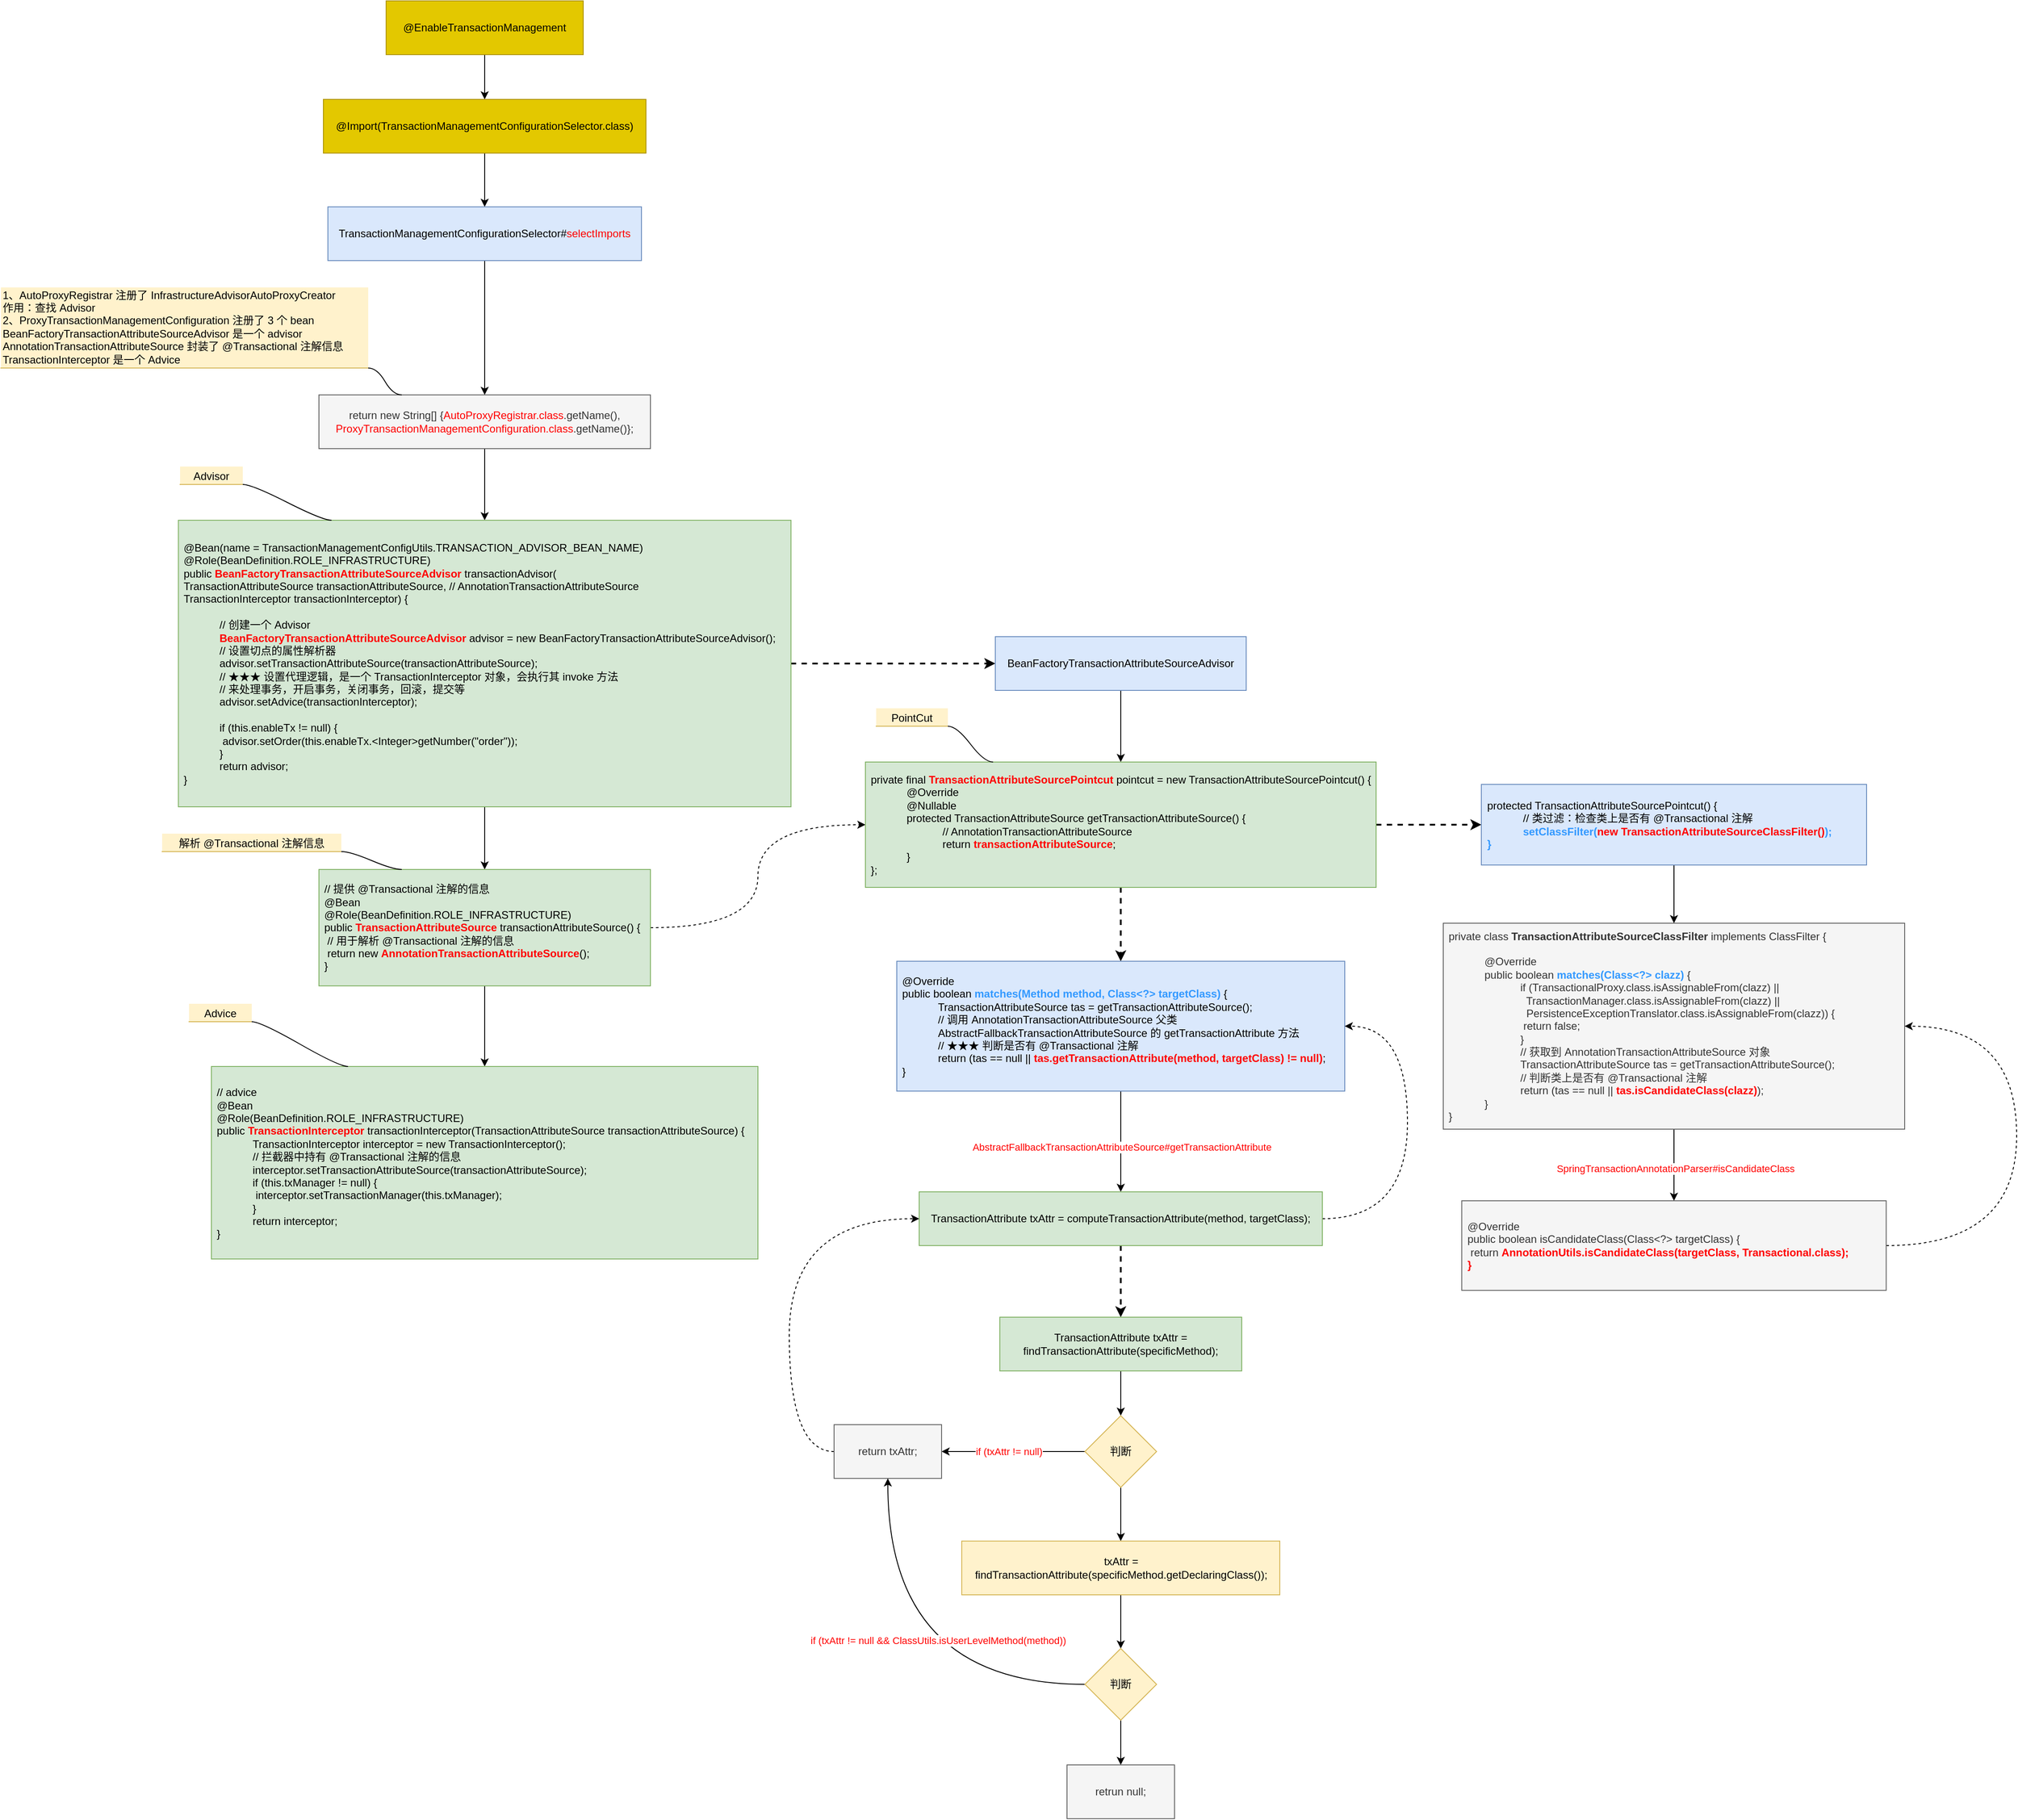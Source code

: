 <mxfile version="17.2.4" type="github">
  <diagram id="kz3dH1U2wMBaOtRKHvNg" name="Page-1">
    <mxGraphModel dx="2408" dy="987" grid="1" gridSize="10" guides="1" tooltips="1" connect="1" arrows="1" fold="1" page="1" pageScale="1" pageWidth="827" pageHeight="1169" math="0" shadow="0">
      <root>
        <mxCell id="0" />
        <mxCell id="1" parent="0" />
        <mxCell id="h3sMWkzl3CLincA4zuW1-3" value="" style="edgeStyle=orthogonalEdgeStyle;rounded=0;orthogonalLoop=1;jettySize=auto;html=1;curved=1;" parent="1" source="h3sMWkzl3CLincA4zuW1-1" target="h3sMWkzl3CLincA4zuW1-2" edge="1">
          <mxGeometry relative="1" as="geometry" />
        </mxCell>
        <mxCell id="h3sMWkzl3CLincA4zuW1-1" value="@EnableTransactionManagement" style="rounded=0;whiteSpace=wrap;html=1;fillColor=#e3c800;fontColor=#000000;strokeColor=#B09500;" parent="1" vertex="1">
          <mxGeometry x="280" y="40" width="220" height="60" as="geometry" />
        </mxCell>
        <mxCell id="h3sMWkzl3CLincA4zuW1-5" value="" style="edgeStyle=orthogonalEdgeStyle;curved=1;rounded=0;orthogonalLoop=1;jettySize=auto;html=1;" parent="1" source="h3sMWkzl3CLincA4zuW1-2" target="h3sMWkzl3CLincA4zuW1-4" edge="1">
          <mxGeometry relative="1" as="geometry" />
        </mxCell>
        <mxCell id="h3sMWkzl3CLincA4zuW1-2" value="@Import(TransactionManagementConfigurationSelector.class)" style="whiteSpace=wrap;html=1;fillColor=#e3c800;strokeColor=#B09500;fontColor=#000000;rounded=0;" parent="1" vertex="1">
          <mxGeometry x="210" y="150" width="360" height="60" as="geometry" />
        </mxCell>
        <mxCell id="h3sMWkzl3CLincA4zuW1-7" value="" style="edgeStyle=orthogonalEdgeStyle;curved=1;rounded=0;orthogonalLoop=1;jettySize=auto;html=1;fontColor=#FF0000;" parent="1" source="h3sMWkzl3CLincA4zuW1-4" target="h3sMWkzl3CLincA4zuW1-6" edge="1">
          <mxGeometry relative="1" as="geometry" />
        </mxCell>
        <mxCell id="h3sMWkzl3CLincA4zuW1-4" value="TransactionManagementConfigurationSelector#&lt;font color=&quot;#ff0000&quot;&gt;selectImports&lt;/font&gt;" style="whiteSpace=wrap;html=1;rounded=0;fillColor=#dae8fc;strokeColor=#6c8ebf;" parent="1" vertex="1">
          <mxGeometry x="215" y="270" width="350" height="60" as="geometry" />
        </mxCell>
        <mxCell id="h3sMWkzl3CLincA4zuW1-13" value="" style="edgeStyle=orthogonalEdgeStyle;curved=1;rounded=0;orthogonalLoop=1;jettySize=auto;html=1;fontColor=#FF0000;" parent="1" source="h3sMWkzl3CLincA4zuW1-6" target="h3sMWkzl3CLincA4zuW1-12" edge="1">
          <mxGeometry relative="1" as="geometry" />
        </mxCell>
        <mxCell id="h3sMWkzl3CLincA4zuW1-6" value="&lt;div&gt;return new String[] {&lt;font color=&quot;#ff0000&quot;&gt;AutoProxyRegistrar.class&lt;/font&gt;.getName(),&lt;/div&gt;&lt;div&gt;&lt;span&gt;      &lt;/span&gt;&lt;font color=&quot;#ff0000&quot;&gt;ProxyTransactionManagementConfiguration.class&lt;/font&gt;.getName()};&lt;/div&gt;" style="whiteSpace=wrap;html=1;fillColor=#f5f5f5;strokeColor=#666666;rounded=0;fontColor=#333333;" parent="1" vertex="1">
          <mxGeometry x="205" y="480" width="370" height="60" as="geometry" />
        </mxCell>
        <mxCell id="h3sMWkzl3CLincA4zuW1-8" value="1、AutoProxyRegistrar 注册了&amp;nbsp;InfrastructureAdvisorAutoProxyCreator&lt;br&gt;作用：查找 Advisor&lt;br&gt;2、ProxyTransactionManagementConfiguration 注册了 3 个 bean&lt;br&gt;BeanFactoryTransactionAttributeSourceAdvisor 是一个 advisor&lt;br&gt;AnnotationTransactionAttributeSource 封装了 @Transactional 注解信息&lt;br&gt;TransactionInterceptor 是一个 Advice" style="whiteSpace=wrap;html=1;shape=partialRectangle;top=0;left=0;bottom=1;right=0;points=[[0,1],[1,1]];fillColor=#fff2cc;align=left;verticalAlign=bottom;routingCenterY=0.5;snapToPoint=1;recursiveResize=0;autosize=1;treeFolding=1;treeMoving=1;newEdgeStyle={&quot;edgeStyle&quot;:&quot;entityRelationEdgeStyle&quot;,&quot;startArrow&quot;:&quot;none&quot;,&quot;endArrow&quot;:&quot;none&quot;,&quot;segment&quot;:10,&quot;curved&quot;:1};strokeColor=#d6b656;" parent="1" vertex="1">
          <mxGeometry x="-150" y="360" width="410" height="90" as="geometry" />
        </mxCell>
        <mxCell id="h3sMWkzl3CLincA4zuW1-9" value="" style="edgeStyle=entityRelationEdgeStyle;startArrow=none;endArrow=none;segment=10;curved=1;rounded=0;fontColor=#000000;exitX=0.25;exitY=0;exitDx=0;exitDy=0;" parent="1" source="h3sMWkzl3CLincA4zuW1-6" target="h3sMWkzl3CLincA4zuW1-8" edge="1">
          <mxGeometry relative="1" as="geometry">
            <mxPoint x="60" y="400" as="sourcePoint" />
          </mxGeometry>
        </mxCell>
        <mxCell id="h3sMWkzl3CLincA4zuW1-15" value="" style="edgeStyle=orthogonalEdgeStyle;curved=1;rounded=0;orthogonalLoop=1;jettySize=auto;html=1;fontColor=#FF0000;" parent="1" source="h3sMWkzl3CLincA4zuW1-12" target="h3sMWkzl3CLincA4zuW1-14" edge="1">
          <mxGeometry relative="1" as="geometry" />
        </mxCell>
        <mxCell id="h3sMWkzl3CLincA4zuW1-25" value="" style="edgeStyle=orthogonalEdgeStyle;curved=1;rounded=0;orthogonalLoop=1;jettySize=auto;html=1;fontColor=#FF0000;dashed=1;strokeWidth=2;" parent="1" source="h3sMWkzl3CLincA4zuW1-12" target="h3sMWkzl3CLincA4zuW1-24" edge="1">
          <mxGeometry relative="1" as="geometry" />
        </mxCell>
        <mxCell id="h3sMWkzl3CLincA4zuW1-12" value="&lt;div&gt;@Bean(name = TransactionManagementConfigUtils.TRANSACTION_ADVISOR_BEAN_NAME)&lt;/div&gt;&lt;div&gt;&lt;span&gt; &lt;/span&gt;@Role(BeanDefinition.ROLE_INFRASTRUCTURE)&lt;/div&gt;&lt;div&gt;&lt;span&gt; &lt;/span&gt;public &lt;b&gt;&lt;font color=&quot;#ff0000&quot;&gt;BeanFactoryTransactionAttributeSourceAdvisor&lt;/font&gt;&lt;/b&gt; transactionAdvisor(&lt;/div&gt;&lt;div&gt;&lt;span&gt;   &lt;/span&gt;TransactionAttributeSource transactionAttributeSource, // AnnotationTransactionAttributeSource&lt;/div&gt;&lt;div&gt;&lt;span&gt;   &lt;/span&gt;TransactionInterceptor transactionInterceptor) {&lt;/div&gt;&lt;div&gt;&lt;br&gt;&lt;/div&gt;&lt;blockquote style=&quot;margin: 0 0 0 40px ; border: none ; padding: 0px&quot;&gt;&lt;div&gt;// 创建一个 Advisor&lt;/div&gt;&lt;div&gt;&lt;b&gt;&lt;font color=&quot;#ff0000&quot;&gt;BeanFactoryTransactionAttributeSourceAdvisor&lt;/font&gt;&lt;/b&gt; advisor = new BeanFactoryTransactionAttributeSourceAdvisor();&lt;/div&gt;&lt;div&gt;// 设置切点的属性解析器&lt;/div&gt;&lt;div&gt;advisor.setTransactionAttributeSource(transactionAttributeSource);&lt;/div&gt;&lt;div&gt;// ★★★ 设置代理逻辑，是一个 TransactionInterceptor 对象，会执行其 invoke 方法&lt;/div&gt;&lt;div&gt;// 来处理事务，开启事务，关闭事务，回滚，提交等&lt;/div&gt;&lt;div&gt;advisor.setAdvice(transactionInterceptor);&lt;/div&gt;&lt;div&gt;&lt;br&gt;&lt;/div&gt;&lt;div&gt;if (this.enableTx != null) {&lt;/div&gt;&lt;div&gt;&lt;span style=&quot;white-space: pre&quot;&gt; &lt;/span&gt;advisor.setOrder(this.enableTx.&amp;lt;Integer&amp;gt;getNumber(&quot;order&quot;));&lt;/div&gt;&lt;div&gt;}&lt;/div&gt;&lt;div&gt;return advisor;&lt;/div&gt;&lt;/blockquote&gt;&lt;div&gt;&lt;span&gt; &lt;/span&gt;}&lt;/div&gt;" style="whiteSpace=wrap;html=1;fillColor=#d5e8d4;strokeColor=#82b366;rounded=0;align=left;spacing=6;" parent="1" vertex="1">
          <mxGeometry x="48.13" y="620" width="683.75" height="320" as="geometry" />
        </mxCell>
        <mxCell id="h3sMWkzl3CLincA4zuW1-17" value="" style="edgeStyle=orthogonalEdgeStyle;curved=1;rounded=0;orthogonalLoop=1;jettySize=auto;html=1;fontColor=#FF0000;" parent="1" source="h3sMWkzl3CLincA4zuW1-14" target="h3sMWkzl3CLincA4zuW1-16" edge="1">
          <mxGeometry relative="1" as="geometry" />
        </mxCell>
        <mxCell id="h3sMWkzl3CLincA4zuW1-30" style="edgeStyle=orthogonalEdgeStyle;curved=1;rounded=0;orthogonalLoop=1;jettySize=auto;html=1;exitX=1;exitY=0.5;exitDx=0;exitDy=0;entryX=0;entryY=0.5;entryDx=0;entryDy=0;fontColor=#FF0000;strokeWidth=1;dashed=1;" parent="1" source="h3sMWkzl3CLincA4zuW1-14" target="h3sMWkzl3CLincA4zuW1-26" edge="1">
          <mxGeometry relative="1" as="geometry" />
        </mxCell>
        <mxCell id="h3sMWkzl3CLincA4zuW1-14" value="&lt;div&gt;// 提供 @Transactional 注解的信息&lt;/div&gt;&lt;div&gt;&lt;span&gt; &lt;/span&gt;@Bean&lt;/div&gt;&lt;div&gt;&lt;span&gt; &lt;/span&gt;@Role(BeanDefinition.ROLE_INFRASTRUCTURE)&lt;/div&gt;&lt;div&gt;&lt;span&gt; &lt;/span&gt;public &lt;b&gt;&lt;font color=&quot;#ff0000&quot;&gt;TransactionAttributeSource&lt;/font&gt;&lt;/b&gt; transactionAttributeSource() {&lt;/div&gt;&lt;div&gt;&lt;span&gt;  &lt;/span&gt;&lt;span style=&quot;white-space: pre&quot;&gt; &lt;/span&gt;// 用于解析 @Transactional 注解的信息&lt;/div&gt;&lt;div&gt;&lt;span&gt;  &lt;/span&gt;&lt;span style=&quot;white-space: pre&quot;&gt; &lt;/span&gt;return new &lt;font color=&quot;#ff0000&quot;&gt;&lt;b&gt;AnnotationTransactionAttributeSource&lt;/b&gt;&lt;/font&gt;();&lt;/div&gt;&lt;div&gt;&lt;span&gt; &lt;/span&gt;}&lt;/div&gt;" style="whiteSpace=wrap;html=1;align=left;fillColor=#d5e8d4;strokeColor=#82b366;rounded=0;spacing=6;" parent="1" vertex="1">
          <mxGeometry x="205" y="1010" width="370" height="130" as="geometry" />
        </mxCell>
        <mxCell id="h3sMWkzl3CLincA4zuW1-16" value="&lt;div&gt;// advice&lt;/div&gt;&lt;div&gt;&lt;span&gt; &lt;/span&gt;@Bean&lt;/div&gt;&lt;div&gt;&lt;span&gt; &lt;/span&gt;@Role(BeanDefinition.ROLE_INFRASTRUCTURE)&lt;/div&gt;&lt;div&gt;&lt;span&gt; &lt;/span&gt;public &lt;b&gt;&lt;font color=&quot;#ff0000&quot;&gt;TransactionInterceptor&lt;/font&gt;&lt;/b&gt; transactionInterceptor(TransactionAttributeSource transactionAttributeSource) {&lt;/div&gt;&lt;blockquote style=&quot;margin: 0 0 0 40px ; border: none ; padding: 0px&quot;&gt;&lt;div&gt;TransactionInterceptor interceptor = new TransactionInterceptor();&lt;/div&gt;&lt;div&gt;// 拦截器中持有 @Transactional 注解的信息&lt;/div&gt;&lt;div&gt;interceptor.setTransactionAttributeSource(transactionAttributeSource);&lt;/div&gt;&lt;div&gt;if (this.txManager != null) {&lt;/div&gt;&lt;div&gt;&lt;span style=&quot;white-space: pre&quot;&gt; &lt;/span&gt;interceptor.setTransactionManager(this.txManager);&lt;/div&gt;&lt;div&gt;}&lt;/div&gt;&lt;div&gt;return interceptor;&lt;/div&gt;&lt;/blockquote&gt;&lt;div&gt;&lt;span&gt; &lt;/span&gt;}&lt;/div&gt;" style="whiteSpace=wrap;html=1;align=left;fillColor=#d5e8d4;strokeColor=#82b366;rounded=0;spacing=6;" parent="1" vertex="1">
          <mxGeometry x="85" y="1230" width="610" height="215" as="geometry" />
        </mxCell>
        <mxCell id="h3sMWkzl3CLincA4zuW1-18" value="Advisor" style="whiteSpace=wrap;html=1;shape=partialRectangle;top=0;left=0;bottom=1;right=0;points=[[0,1],[1,1]];fillColor=#fff2cc;align=center;verticalAlign=bottom;routingCenterY=0.5;snapToPoint=1;recursiveResize=0;autosize=1;treeFolding=1;treeMoving=1;newEdgeStyle={&quot;edgeStyle&quot;:&quot;entityRelationEdgeStyle&quot;,&quot;startArrow&quot;:&quot;none&quot;,&quot;endArrow&quot;:&quot;none&quot;,&quot;segment&quot;:10,&quot;curved&quot;:1};strokeColor=#d6b656;" parent="1" vertex="1">
          <mxGeometry x="50" y="560" width="70" height="20" as="geometry" />
        </mxCell>
        <mxCell id="h3sMWkzl3CLincA4zuW1-19" value="" style="edgeStyle=entityRelationEdgeStyle;startArrow=none;endArrow=none;segment=10;curved=1;rounded=0;fontColor=#000000;exitX=0.25;exitY=0;exitDx=0;exitDy=0;" parent="1" source="h3sMWkzl3CLincA4zuW1-12" target="h3sMWkzl3CLincA4zuW1-18" edge="1">
          <mxGeometry relative="1" as="geometry">
            <mxPoint x="-70" y="585" as="sourcePoint" />
          </mxGeometry>
        </mxCell>
        <mxCell id="h3sMWkzl3CLincA4zuW1-20" value="Advice" style="whiteSpace=wrap;html=1;shape=partialRectangle;top=0;left=0;bottom=1;right=0;points=[[0,1],[1,1]];fillColor=#fff2cc;align=center;verticalAlign=bottom;routingCenterY=0.5;snapToPoint=1;recursiveResize=0;autosize=1;treeFolding=1;treeMoving=1;newEdgeStyle={&quot;edgeStyle&quot;:&quot;entityRelationEdgeStyle&quot;,&quot;startArrow&quot;:&quot;none&quot;,&quot;endArrow&quot;:&quot;none&quot;,&quot;segment&quot;:10,&quot;curved&quot;:1};strokeColor=#d6b656;" parent="1" vertex="1">
          <mxGeometry x="60" y="1160" width="70" height="20" as="geometry" />
        </mxCell>
        <mxCell id="h3sMWkzl3CLincA4zuW1-21" value="" style="edgeStyle=entityRelationEdgeStyle;startArrow=none;endArrow=none;segment=10;curved=1;rounded=0;fontColor=#000000;exitX=0.25;exitY=0;exitDx=0;exitDy=0;" parent="1" source="h3sMWkzl3CLincA4zuW1-16" target="h3sMWkzl3CLincA4zuW1-20" edge="1">
          <mxGeometry relative="1" as="geometry">
            <mxPoint x="10" y="1180" as="sourcePoint" />
          </mxGeometry>
        </mxCell>
        <mxCell id="h3sMWkzl3CLincA4zuW1-22" value="解析 @Transactional 注解信息" style="whiteSpace=wrap;html=1;shape=partialRectangle;top=0;left=0;bottom=1;right=0;points=[[0,1],[1,1]];fillColor=#fff2cc;align=center;verticalAlign=bottom;routingCenterY=0.5;snapToPoint=1;recursiveResize=0;autosize=1;treeFolding=1;treeMoving=1;newEdgeStyle={&quot;edgeStyle&quot;:&quot;entityRelationEdgeStyle&quot;,&quot;startArrow&quot;:&quot;none&quot;,&quot;endArrow&quot;:&quot;none&quot;,&quot;segment&quot;:10,&quot;curved&quot;:1};strokeColor=#d6b656;" parent="1" vertex="1">
          <mxGeometry x="30" y="970" width="200" height="20" as="geometry" />
        </mxCell>
        <mxCell id="h3sMWkzl3CLincA4zuW1-23" value="" style="edgeStyle=entityRelationEdgeStyle;startArrow=none;endArrow=none;segment=10;curved=1;rounded=0;fontColor=#000000;exitX=0.25;exitY=0;exitDx=0;exitDy=0;" parent="1" source="h3sMWkzl3CLincA4zuW1-14" target="h3sMWkzl3CLincA4zuW1-22" edge="1">
          <mxGeometry relative="1" as="geometry">
            <mxPoint x="50" y="1010" as="sourcePoint" />
          </mxGeometry>
        </mxCell>
        <mxCell id="h3sMWkzl3CLincA4zuW1-27" value="" style="edgeStyle=orthogonalEdgeStyle;curved=1;rounded=0;orthogonalLoop=1;jettySize=auto;html=1;fontColor=#FF0000;strokeWidth=1;" parent="1" source="h3sMWkzl3CLincA4zuW1-24" target="h3sMWkzl3CLincA4zuW1-26" edge="1">
          <mxGeometry relative="1" as="geometry" />
        </mxCell>
        <mxCell id="h3sMWkzl3CLincA4zuW1-24" value="&lt;span&gt;BeanFactoryTransactionAttributeSourceAdvisor&lt;/span&gt;" style="whiteSpace=wrap;html=1;align=center;fillColor=#dae8fc;strokeColor=#6c8ebf;rounded=0;spacing=5;" parent="1" vertex="1">
          <mxGeometry x="960" y="750" width="280" height="60" as="geometry" />
        </mxCell>
        <mxCell id="4VrhSYovmqzg8rR9ZFnU-2" value="" style="edgeStyle=orthogonalEdgeStyle;rounded=0;orthogonalLoop=1;jettySize=auto;html=1;curved=1;strokeWidth=2;dashed=1;" edge="1" parent="1" source="h3sMWkzl3CLincA4zuW1-26" target="4VrhSYovmqzg8rR9ZFnU-1">
          <mxGeometry relative="1" as="geometry" />
        </mxCell>
        <mxCell id="4VrhSYovmqzg8rR9ZFnU-6" value="" style="edgeStyle=orthogonalEdgeStyle;curved=1;rounded=0;orthogonalLoop=1;jettySize=auto;html=1;fontColor=#FF0000;strokeWidth=2;dashed=1;" edge="1" parent="1" source="h3sMWkzl3CLincA4zuW1-26" target="4VrhSYovmqzg8rR9ZFnU-5">
          <mxGeometry relative="1" as="geometry" />
        </mxCell>
        <mxCell id="h3sMWkzl3CLincA4zuW1-26" value="&lt;div&gt;private final &lt;b&gt;&lt;font color=&quot;#ff0000&quot;&gt;TransactionAttributeSourcePointcut&lt;/font&gt;&lt;/b&gt; pointcut = new TransactionAttributeSourcePointcut() {&lt;/div&gt;&lt;blockquote style=&quot;margin: 0 0 0 40px ; border: none ; padding: 0px&quot;&gt;&lt;div&gt;@Override&lt;/div&gt;&lt;div&gt;@Nullable&lt;/div&gt;&lt;div&gt;protected TransactionAttributeSource getTransactionAttributeSource() {&lt;/div&gt;&lt;/blockquote&gt;&lt;blockquote style=&quot;margin: 0 0 0 40px ; border: none ; padding: 0px&quot;&gt;&lt;blockquote style=&quot;margin: 0 0 0 40px ; border: none ; padding: 0px&quot;&gt;&lt;div&gt;// AnnotationTransactionAttributeSource&lt;/div&gt;&lt;/blockquote&gt;&lt;blockquote style=&quot;margin: 0 0 0 40px ; border: none ; padding: 0px&quot;&gt;&lt;div&gt;return &lt;b&gt;&lt;font color=&quot;#ff0000&quot;&gt;transactionAttributeSource&lt;/font&gt;&lt;/b&gt;;&lt;/div&gt;&lt;/blockquote&gt;&lt;/blockquote&gt;&lt;blockquote style=&quot;margin: 0 0 0 40px ; border: none ; padding: 0px&quot;&gt;&lt;div&gt;}&lt;/div&gt;&lt;/blockquote&gt;&lt;div&gt;&lt;span&gt; &lt;/span&gt;};&lt;/div&gt;" style="whiteSpace=wrap;html=1;fillColor=#d5e8d4;strokeColor=#82b366;rounded=0;spacing=6;align=left;" parent="1" vertex="1">
          <mxGeometry x="815" y="890" width="570" height="140" as="geometry" />
        </mxCell>
        <mxCell id="h3sMWkzl3CLincA4zuW1-28" value="PointCut" style="whiteSpace=wrap;html=1;shape=partialRectangle;top=0;left=0;bottom=1;right=0;points=[[0,1],[1,1]];fillColor=#fff2cc;align=center;verticalAlign=bottom;routingCenterY=0.5;snapToPoint=1;recursiveResize=0;autosize=1;treeFolding=1;treeMoving=1;newEdgeStyle={&quot;edgeStyle&quot;:&quot;entityRelationEdgeStyle&quot;,&quot;startArrow&quot;:&quot;none&quot;,&quot;endArrow&quot;:&quot;none&quot;,&quot;segment&quot;:10,&quot;curved&quot;:1};strokeColor=#d6b656;" parent="1" vertex="1">
          <mxGeometry x="827" y="830" width="80" height="20" as="geometry" />
        </mxCell>
        <mxCell id="h3sMWkzl3CLincA4zuW1-29" value="" style="edgeStyle=entityRelationEdgeStyle;startArrow=none;endArrow=none;segment=10;curved=1;rounded=0;fontColor=#000000;strokeWidth=1;exitX=0.25;exitY=0;exitDx=0;exitDy=0;" parent="1" source="h3sMWkzl3CLincA4zuW1-26" target="h3sMWkzl3CLincA4zuW1-28" edge="1">
          <mxGeometry relative="1" as="geometry">
            <mxPoint x="904.5" y="880" as="sourcePoint" />
          </mxGeometry>
        </mxCell>
        <mxCell id="4VrhSYovmqzg8rR9ZFnU-4" value="" style="edgeStyle=orthogonalEdgeStyle;curved=1;rounded=0;orthogonalLoop=1;jettySize=auto;html=1;fontColor=#3399FF;" edge="1" parent="1" source="4VrhSYovmqzg8rR9ZFnU-1" target="4VrhSYovmqzg8rR9ZFnU-3">
          <mxGeometry relative="1" as="geometry" />
        </mxCell>
        <mxCell id="4VrhSYovmqzg8rR9ZFnU-1" value="&lt;div&gt;protected TransactionAttributeSourcePointcut() {&lt;/div&gt;&lt;blockquote style=&quot;margin: 0 0 0 40px ; border: none ; padding: 0px&quot;&gt;&lt;div&gt;// 类过滤：检查类上是否有 @Transactional 注解&lt;/div&gt;&lt;div&gt;&lt;b&gt;&lt;font color=&quot;#3399ff&quot;&gt;setClassFilter(&lt;/font&gt;&lt;font color=&quot;#ff0000&quot;&gt;new TransactionAttributeSourceClassFilter()&lt;/font&gt;&lt;font color=&quot;#3399ff&quot;&gt;);&lt;/font&gt;&lt;/b&gt;&lt;/div&gt;&lt;/blockquote&gt;&lt;div&gt;&lt;b&gt;&lt;font color=&quot;#3399ff&quot;&gt;&lt;span&gt;	&lt;/span&gt;}&lt;/font&gt;&lt;/b&gt;&lt;/div&gt;" style="whiteSpace=wrap;html=1;align=left;fillColor=#dae8fc;strokeColor=#6c8ebf;rounded=0;spacing=6;" vertex="1" parent="1">
          <mxGeometry x="1502.5" y="915" width="430" height="90" as="geometry" />
        </mxCell>
        <mxCell id="4VrhSYovmqzg8rR9ZFnU-10" value="" style="edgeStyle=orthogonalEdgeStyle;curved=1;rounded=0;orthogonalLoop=1;jettySize=auto;html=1;fontColor=#000000;" edge="1" parent="1" source="4VrhSYovmqzg8rR9ZFnU-3" target="4VrhSYovmqzg8rR9ZFnU-9">
          <mxGeometry relative="1" as="geometry" />
        </mxCell>
        <mxCell id="4VrhSYovmqzg8rR9ZFnU-11" value="&lt;font color=&quot;#ff0000&quot;&gt;SpringTransactionAnnotationParser#isCandidateClass&lt;/font&gt;" style="edgeLabel;html=1;align=center;verticalAlign=middle;resizable=0;points=[];fontColor=#000000;" vertex="1" connectable="0" parent="4VrhSYovmqzg8rR9ZFnU-10">
          <mxGeometry x="0.091" y="1" relative="1" as="geometry">
            <mxPoint as="offset" />
          </mxGeometry>
        </mxCell>
        <mxCell id="4VrhSYovmqzg8rR9ZFnU-3" value="&lt;div&gt;private class &lt;b&gt;TransactionAttributeSourceClassFilter&lt;/b&gt; implements ClassFilter {&lt;/div&gt;&lt;div&gt;&lt;br&gt;&lt;/div&gt;&lt;blockquote style=&quot;margin: 0 0 0 40px ; border: none ; padding: 0px&quot;&gt;&lt;div&gt;@Override&lt;/div&gt;&lt;div&gt;public boolean &lt;b&gt;&lt;font color=&quot;#3399ff&quot;&gt;matches(Class&amp;lt;?&amp;gt; clazz)&lt;/font&gt;&lt;/b&gt; {&lt;/div&gt;&lt;/blockquote&gt;&lt;blockquote style=&quot;margin: 0 0 0 40px ; border: none ; padding: 0px&quot;&gt;&lt;blockquote style=&quot;margin: 0 0 0 40px ; border: none ; padding: 0px&quot;&gt;&lt;div&gt;if (TransactionalProxy.class.isAssignableFrom(clazz) ||&amp;nbsp;&lt;/div&gt;&lt;div&gt;&lt;span&gt;&lt;span style=&quot;white-space: pre&quot;&gt;	&lt;/span&gt;&lt;span style=&quot;white-space: pre&quot;&gt;	&lt;/span&gt;TransactionManager.class.isAssignableFrom(clazz) ||&amp;nbsp;&lt;/span&gt;&lt;/div&gt;&lt;div&gt;&lt;span&gt;&lt;span style=&quot;white-space: pre&quot;&gt;	&lt;/span&gt;&lt;span style=&quot;white-space: pre&quot;&gt;	&lt;/span&gt;PersistenceExceptionTranslator.class.isAssignableFrom(clazz)) {&lt;/span&gt;&lt;/div&gt;&lt;/blockquote&gt;&lt;blockquote style=&quot;margin: 0 0 0 40px ; border: none ; padding: 0px&quot;&gt;&lt;div&gt;&lt;span style=&quot;white-space: pre&quot;&gt;	&lt;/span&gt;return false;&lt;/div&gt;&lt;/blockquote&gt;&lt;blockquote style=&quot;margin: 0 0 0 40px ; border: none ; padding: 0px&quot;&gt;&lt;div&gt;}&lt;/div&gt;&lt;/blockquote&gt;&lt;blockquote style=&quot;margin: 0 0 0 40px ; border: none ; padding: 0px&quot;&gt;&lt;div&gt;// 获取到 AnnotationTransactionAttributeSource 对象&lt;/div&gt;&lt;/blockquote&gt;&lt;blockquote style=&quot;margin: 0 0 0 40px ; border: none ; padding: 0px&quot;&gt;&lt;div&gt;TransactionAttributeSource tas = getTransactionAttributeSource();&lt;/div&gt;&lt;/blockquote&gt;&lt;blockquote style=&quot;margin: 0 0 0 40px ; border: none ; padding: 0px&quot;&gt;&lt;div&gt;// 判断类上是否有 @Transactional 注解&lt;/div&gt;&lt;/blockquote&gt;&lt;blockquote style=&quot;margin: 0 0 0 40px ; border: none ; padding: 0px&quot;&gt;&lt;div&gt;return (tas == null || &lt;b&gt;&lt;font color=&quot;#ff0000&quot;&gt;tas.isCandidateClass(clazz)&lt;/font&gt;&lt;/b&gt;);&lt;/div&gt;&lt;/blockquote&gt;&lt;/blockquote&gt;&lt;blockquote style=&quot;margin: 0 0 0 40px ; border: none ; padding: 0px&quot;&gt;&lt;div&gt;}&lt;/div&gt;&lt;/blockquote&gt;&lt;div&gt;&lt;span&gt;	&lt;/span&gt;}&lt;/div&gt;" style="whiteSpace=wrap;html=1;align=left;fillColor=#f5f5f5;strokeColor=#666666;rounded=0;spacing=6;fontColor=#333333;" vertex="1" parent="1">
          <mxGeometry x="1460" y="1070" width="515" height="230" as="geometry" />
        </mxCell>
        <mxCell id="4VrhSYovmqzg8rR9ZFnU-8" value="" style="edgeStyle=orthogonalEdgeStyle;curved=1;rounded=0;orthogonalLoop=1;jettySize=auto;html=1;fontColor=#000000;" edge="1" parent="1" source="4VrhSYovmqzg8rR9ZFnU-5" target="4VrhSYovmqzg8rR9ZFnU-7">
          <mxGeometry relative="1" as="geometry" />
        </mxCell>
        <mxCell id="4VrhSYovmqzg8rR9ZFnU-12" value="&lt;font color=&quot;#ff0000&quot;&gt;AbstractFallbackTransactionAttributeSource#getTransactionAttribute&lt;/font&gt;" style="edgeLabel;html=1;align=center;verticalAlign=middle;resizable=0;points=[];fontColor=#FFFF66;" vertex="1" connectable="0" parent="4VrhSYovmqzg8rR9ZFnU-8">
          <mxGeometry x="0.086" y="1" relative="1" as="geometry">
            <mxPoint y="1" as="offset" />
          </mxGeometry>
        </mxCell>
        <mxCell id="4VrhSYovmqzg8rR9ZFnU-5" value="&lt;div&gt;@Override&lt;/div&gt;&lt;div&gt;&lt;span&gt;	&lt;/span&gt;public boolean &lt;b&gt;&lt;font color=&quot;#3399ff&quot;&gt;matches(Method method, Class&amp;lt;?&amp;gt; targetClass) &lt;/font&gt;&lt;/b&gt;{&lt;/div&gt;&lt;blockquote style=&quot;margin: 0 0 0 40px ; border: none ; padding: 0px&quot;&gt;&lt;div&gt;TransactionAttributeSource tas = getTransactionAttributeSource();&lt;/div&gt;&lt;div&gt;// 调用 AnnotationTransactionAttributeSource 父类 AbstractFallbackTransactionAttributeSource 的 getTransactionAttribute 方法&lt;/div&gt;&lt;div&gt;// ★★★ 判断是否有 @Transactional 注解&lt;/div&gt;&lt;div&gt;return (tas == null || &lt;b&gt;&lt;font color=&quot;#ff0000&quot;&gt;tas.getTransactionAttribute(method, targetClass) != null)&lt;/font&gt;&lt;/b&gt;;&lt;/div&gt;&lt;/blockquote&gt;&lt;div&gt;&lt;span&gt;	&lt;/span&gt;}&lt;/div&gt;" style="whiteSpace=wrap;html=1;align=left;fillColor=#dae8fc;strokeColor=#6c8ebf;rounded=0;spacing=6;" vertex="1" parent="1">
          <mxGeometry x="850" y="1112.5" width="500" height="145" as="geometry" />
        </mxCell>
        <mxCell id="4VrhSYovmqzg8rR9ZFnU-14" value="" style="edgeStyle=orthogonalEdgeStyle;curved=1;rounded=0;orthogonalLoop=1;jettySize=auto;html=1;dashed=1;fontColor=#FF0000;strokeWidth=2;" edge="1" parent="1" source="4VrhSYovmqzg8rR9ZFnU-7" target="4VrhSYovmqzg8rR9ZFnU-13">
          <mxGeometry relative="1" as="geometry" />
        </mxCell>
        <mxCell id="4VrhSYovmqzg8rR9ZFnU-33" style="edgeStyle=orthogonalEdgeStyle;curved=1;rounded=0;orthogonalLoop=1;jettySize=auto;html=1;exitX=1;exitY=0.5;exitDx=0;exitDy=0;entryX=1;entryY=0.5;entryDx=0;entryDy=0;fontColor=#FF0000;strokeWidth=1;dashed=1;" edge="1" parent="1" source="4VrhSYovmqzg8rR9ZFnU-7" target="4VrhSYovmqzg8rR9ZFnU-5">
          <mxGeometry relative="1" as="geometry">
            <Array as="points">
              <mxPoint x="1420" y="1400" />
              <mxPoint x="1420" y="1185" />
            </Array>
          </mxGeometry>
        </mxCell>
        <mxCell id="4VrhSYovmqzg8rR9ZFnU-7" value="TransactionAttribute txAttr = computeTransactionAttribute(method, targetClass);" style="whiteSpace=wrap;html=1;align=center;fillColor=#d5e8d4;strokeColor=#82b366;rounded=0;spacing=6;" vertex="1" parent="1">
          <mxGeometry x="875" y="1370" width="450" height="60" as="geometry" />
        </mxCell>
        <mxCell id="4VrhSYovmqzg8rR9ZFnU-36" style="edgeStyle=orthogonalEdgeStyle;curved=1;rounded=0;orthogonalLoop=1;jettySize=auto;html=1;exitX=1;exitY=0.5;exitDx=0;exitDy=0;entryX=1;entryY=0.5;entryDx=0;entryDy=0;dashed=1;fontColor=#FF0000;strokeColor=#000000;strokeWidth=1;" edge="1" parent="1" source="4VrhSYovmqzg8rR9ZFnU-9" target="4VrhSYovmqzg8rR9ZFnU-3">
          <mxGeometry relative="1" as="geometry">
            <Array as="points">
              <mxPoint x="2100" y="1430" />
              <mxPoint x="2100" y="1185" />
            </Array>
          </mxGeometry>
        </mxCell>
        <mxCell id="4VrhSYovmqzg8rR9ZFnU-9" value="&lt;div&gt;@Override&lt;/div&gt;&lt;div&gt;&lt;span&gt;	&lt;/span&gt;public boolean isCandidateClass(Class&amp;lt;?&amp;gt; targetClass) {&lt;/div&gt;&lt;div&gt;&lt;span&gt;		&lt;/span&gt;&lt;span style=&quot;white-space: pre&quot;&gt;	&lt;/span&gt;return &lt;b&gt;&lt;font color=&quot;#ff0000&quot;&gt;AnnotationUtils.isCandidateClass(targetClass, Transactional.class);&lt;/font&gt;&lt;/b&gt;&lt;/div&gt;&lt;div&gt;&lt;b&gt;&lt;font color=&quot;#ff0000&quot;&gt;&lt;span&gt;	&lt;/span&gt;}&lt;/font&gt;&lt;/b&gt;&lt;/div&gt;" style="whiteSpace=wrap;html=1;align=left;fillColor=#f5f5f5;strokeColor=#666666;rounded=0;spacing=6;fontColor=#333333;" vertex="1" parent="1">
          <mxGeometry x="1480.63" y="1380" width="473.75" height="100" as="geometry" />
        </mxCell>
        <mxCell id="4VrhSYovmqzg8rR9ZFnU-18" value="" style="edgeStyle=orthogonalEdgeStyle;curved=1;rounded=0;orthogonalLoop=1;jettySize=auto;html=1;fontColor=#FF0000;strokeWidth=1;" edge="1" parent="1" source="4VrhSYovmqzg8rR9ZFnU-13" target="4VrhSYovmqzg8rR9ZFnU-17">
          <mxGeometry relative="1" as="geometry" />
        </mxCell>
        <mxCell id="4VrhSYovmqzg8rR9ZFnU-13" value="TransactionAttribute txAttr = findTransactionAttribute(specificMethod);" style="whiteSpace=wrap;html=1;fillColor=#d5e8d4;strokeColor=#82b366;rounded=0;spacing=6;" vertex="1" parent="1">
          <mxGeometry x="965" y="1510" width="270" height="60" as="geometry" />
        </mxCell>
        <mxCell id="4VrhSYovmqzg8rR9ZFnU-20" value="" style="edgeStyle=orthogonalEdgeStyle;curved=1;rounded=0;orthogonalLoop=1;jettySize=auto;html=1;fontColor=#FF0000;strokeWidth=1;" edge="1" parent="1" source="4VrhSYovmqzg8rR9ZFnU-17" target="4VrhSYovmqzg8rR9ZFnU-19">
          <mxGeometry relative="1" as="geometry" />
        </mxCell>
        <mxCell id="4VrhSYovmqzg8rR9ZFnU-22" value="" style="edgeStyle=orthogonalEdgeStyle;curved=1;rounded=0;orthogonalLoop=1;jettySize=auto;html=1;fontColor=#FF0000;strokeWidth=1;" edge="1" parent="1" source="4VrhSYovmqzg8rR9ZFnU-17" target="4VrhSYovmqzg8rR9ZFnU-21">
          <mxGeometry relative="1" as="geometry" />
        </mxCell>
        <mxCell id="4VrhSYovmqzg8rR9ZFnU-23" value="if (txAttr != null)" style="edgeLabel;html=1;align=center;verticalAlign=middle;resizable=0;points=[];fontColor=#FF0000;" vertex="1" connectable="0" parent="4VrhSYovmqzg8rR9ZFnU-22">
          <mxGeometry x="0.068" relative="1" as="geometry">
            <mxPoint as="offset" />
          </mxGeometry>
        </mxCell>
        <mxCell id="4VrhSYovmqzg8rR9ZFnU-17" value="判断" style="rhombus;whiteSpace=wrap;html=1;fillColor=#fff2cc;strokeColor=#d6b656;rounded=0;spacing=6;" vertex="1" parent="1">
          <mxGeometry x="1060" y="1620" width="80" height="80" as="geometry" />
        </mxCell>
        <mxCell id="4VrhSYovmqzg8rR9ZFnU-26" value="" style="edgeStyle=orthogonalEdgeStyle;curved=1;rounded=0;orthogonalLoop=1;jettySize=auto;html=1;fontColor=#FF0000;strokeWidth=1;" edge="1" parent="1" source="4VrhSYovmqzg8rR9ZFnU-19" target="4VrhSYovmqzg8rR9ZFnU-25">
          <mxGeometry relative="1" as="geometry" />
        </mxCell>
        <mxCell id="4VrhSYovmqzg8rR9ZFnU-19" value="txAttr = findTransactionAttribute(specificMethod.getDeclaringClass());" style="whiteSpace=wrap;html=1;fillColor=#fff2cc;strokeColor=#d6b656;rounded=0;spacing=6;" vertex="1" parent="1">
          <mxGeometry x="922.5" y="1760" width="355" height="60" as="geometry" />
        </mxCell>
        <mxCell id="4VrhSYovmqzg8rR9ZFnU-35" style="edgeStyle=orthogonalEdgeStyle;curved=1;rounded=0;orthogonalLoop=1;jettySize=auto;html=1;exitX=0;exitY=0.5;exitDx=0;exitDy=0;entryX=0;entryY=0.5;entryDx=0;entryDy=0;fontColor=#FF0000;strokeWidth=1;dashed=1;" edge="1" parent="1" source="4VrhSYovmqzg8rR9ZFnU-21" target="4VrhSYovmqzg8rR9ZFnU-7">
          <mxGeometry relative="1" as="geometry">
            <Array as="points">
              <mxPoint x="730" y="1660" />
              <mxPoint x="730" y="1400" />
            </Array>
          </mxGeometry>
        </mxCell>
        <mxCell id="4VrhSYovmqzg8rR9ZFnU-21" value="return txAttr;" style="whiteSpace=wrap;html=1;fillColor=#f5f5f5;strokeColor=#666666;rounded=0;spacing=6;fontColor=#333333;" vertex="1" parent="1">
          <mxGeometry x="780" y="1630" width="120" height="60" as="geometry" />
        </mxCell>
        <mxCell id="4VrhSYovmqzg8rR9ZFnU-27" style="edgeStyle=orthogonalEdgeStyle;curved=1;rounded=0;orthogonalLoop=1;jettySize=auto;html=1;exitX=0;exitY=0.5;exitDx=0;exitDy=0;entryX=0.5;entryY=1;entryDx=0;entryDy=0;fontColor=#FF0000;strokeWidth=1;" edge="1" parent="1" source="4VrhSYovmqzg8rR9ZFnU-25" target="4VrhSYovmqzg8rR9ZFnU-21">
          <mxGeometry relative="1" as="geometry" />
        </mxCell>
        <mxCell id="4VrhSYovmqzg8rR9ZFnU-28" value="if (txAttr != null &amp;amp;&amp;amp; ClassUtils.isUserLevelMethod(method))" style="edgeLabel;html=1;align=center;verticalAlign=middle;resizable=0;points=[];fontColor=#FF0000;" vertex="1" connectable="0" parent="4VrhSYovmqzg8rR9ZFnU-27">
          <mxGeometry x="0.196" y="-56" relative="1" as="geometry">
            <mxPoint as="offset" />
          </mxGeometry>
        </mxCell>
        <mxCell id="4VrhSYovmqzg8rR9ZFnU-30" value="" style="edgeStyle=orthogonalEdgeStyle;curved=1;rounded=0;orthogonalLoop=1;jettySize=auto;html=1;fontColor=#FF0000;strokeWidth=1;" edge="1" parent="1" source="4VrhSYovmqzg8rR9ZFnU-25" target="4VrhSYovmqzg8rR9ZFnU-29">
          <mxGeometry relative="1" as="geometry" />
        </mxCell>
        <mxCell id="4VrhSYovmqzg8rR9ZFnU-25" value="&lt;span&gt;判断&lt;/span&gt;" style="rhombus;whiteSpace=wrap;html=1;fillColor=#fff2cc;strokeColor=#d6b656;rounded=0;spacing=6;" vertex="1" parent="1">
          <mxGeometry x="1060" y="1880" width="80" height="80" as="geometry" />
        </mxCell>
        <mxCell id="4VrhSYovmqzg8rR9ZFnU-29" value="retrun null;" style="whiteSpace=wrap;html=1;fillColor=#f5f5f5;strokeColor=#666666;rounded=0;spacing=6;fontColor=#333333;" vertex="1" parent="1">
          <mxGeometry x="1040" y="2010" width="120" height="60" as="geometry" />
        </mxCell>
      </root>
    </mxGraphModel>
  </diagram>
</mxfile>
